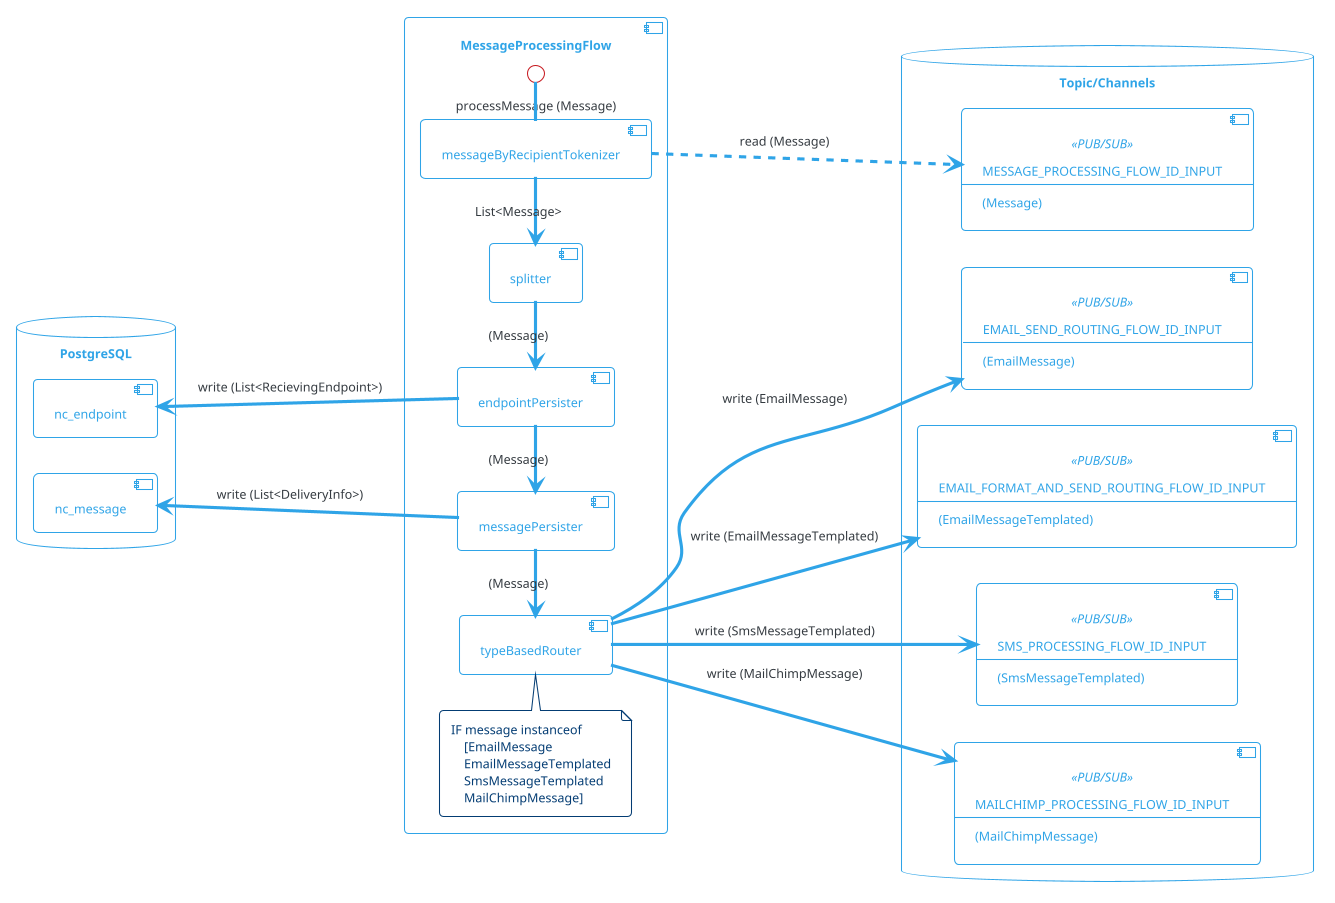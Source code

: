 @startuml

!theme cerulean-outline

left to right direction

skinparam backgroundcolor White
skinparam component {
    backgroundColor<<user defined>> LightGray
}

database "PostgreSQL" {
    [nc_message]
    [nc_endpoint]
}

database "Topic/Channels" {
    component MESSAGE_PROCESSING_FLOW_ID_INPUT<<PUB/SUB>>[
        MESSAGE_PROCESSING_FLOW_ID_INPUT
        --
        (Message)
    ]

    component EMAIL_SEND_ROUTING_FLOW_ID_INPUT<<PUB/SUB>>[
        EMAIL_SEND_ROUTING_FLOW_ID_INPUT
        --
        (EmailMessage)   
    ]

    component EMAIL_FORMAT_AND_SEND_ROUTING_FLOW_ID_INPUT<<PUB/SUB>>[
        EMAIL_FORMAT_AND_SEND_ROUTING_FLOW_ID_INPUT
        --
        (EmailMessageTemplated)
    ]

    component SMS_PROCESSING_FLOW_ID_INPUT<<PUB/SUB>>[
        SMS_PROCESSING_FLOW_ID_INPUT
        --
        (SmsMessageTemplated)
    ]

    component MAILCHIMP_PROCESSING_FLOW_ID_INPUT<<PUB/SUB>>[
        MAILCHIMP_PROCESSING_FLOW_ID_INPUT
        --
        (MailChimpMessage)
    ]
}

component "MessageProcessingFlow" {
    [messageByRecipientTokenizer]
    [splitter]
    [endpointPersister]
    [messagePersister]
    [typeBasedRouter]

    note top of typeBasedRouter 
    IF message instanceof  
        [EmailMessage
        EmailMessageTemplated
        SmsMessageTemplated
        MailChimpMessage]
    end note  

    messageByRecipientTokenizer -l-> splitter : List<Message>
    splitter -l-> endpointPersister : (Message)
    endpointPersister -l-> messagePersister: (Message)
    messagePersister -l--> typeBasedRouter: (Message)

    messageByRecipientTokenizer ..> MESSAGE_PROCESSING_FLOW_ID_INPUT : read (Message) 
    typeBasedRouter --> EMAIL_SEND_ROUTING_FLOW_ID_INPUT: write (EmailMessage)
    typeBasedRouter --> EMAIL_FORMAT_AND_SEND_ROUTING_FLOW_ID_INPUT: write (EmailMessageTemplated)
    typeBasedRouter --> SMS_PROCESSING_FLOW_ID_INPUT: write (SmsMessageTemplated)
    typeBasedRouter --> MAILCHIMP_PROCESSING_FLOW_ID_INPUT: write (MailChimpMessage)

    messagePersister -u-> nc_message: write (List<DeliveryInfo>)
    endpointPersister -u-> nc_endpoint: write (List<RecievingEndpoint>)

    interface "processMessage (Message)" as processMessage        
        messageByRecipientTokenizer -r- processMessage
}


@enduml